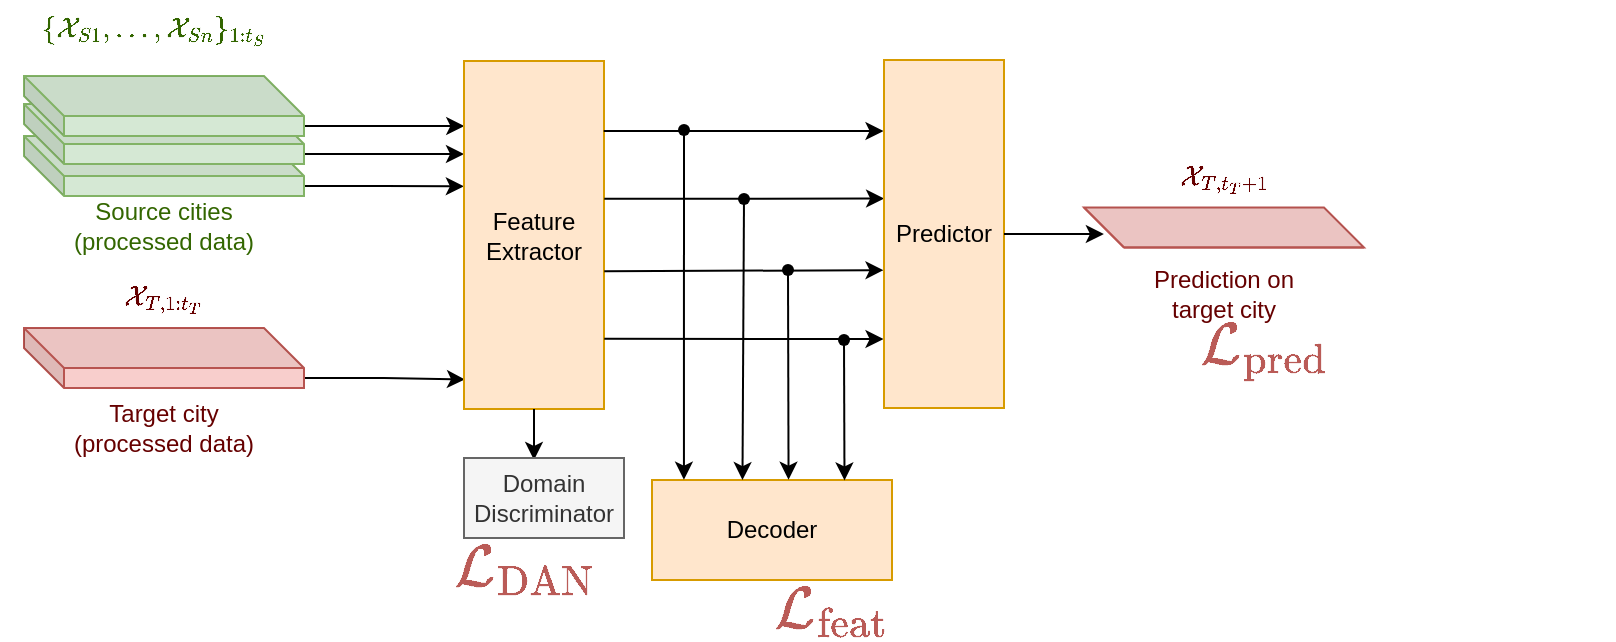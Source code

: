 <mxfile version="22.1.16" type="device">
  <diagram name="Página-1" id="7x2fmesRiPZ4M0jJuliP">
    <mxGraphModel dx="1267" dy="708" grid="1" gridSize="10" guides="1" tooltips="1" connect="1" arrows="1" fold="1" page="1" pageScale="1" pageWidth="827" pageHeight="1169" math="1" shadow="0">
      <root>
        <mxCell id="0" />
        <mxCell id="1" parent="0" />
        <mxCell id="LxAOdA9R8CcLWUHo1WCZ-18" style="edgeStyle=orthogonalEdgeStyle;rounded=0;orthogonalLoop=1;jettySize=auto;html=1;exitX=0;exitY=0;exitDx=140;exitDy=25;exitPerimeter=0;entryX=-0.001;entryY=0.36;entryDx=0;entryDy=0;entryPerimeter=0;" parent="1" source="LxAOdA9R8CcLWUHo1WCZ-1" target="LxAOdA9R8CcLWUHo1WCZ-15" edge="1">
          <mxGeometry relative="1" as="geometry">
            <mxPoint x="260" y="155" as="targetPoint" />
          </mxGeometry>
        </mxCell>
        <mxCell id="LxAOdA9R8CcLWUHo1WCZ-1" value="" style="shape=cube;whiteSpace=wrap;html=1;boundedLbl=1;backgroundOutline=1;darkOpacity=0.05;darkOpacity2=0.1;fillColor=#d5e8d4;strokeColor=#82b366;" parent="1" vertex="1">
          <mxGeometry x="40" y="108" width="140" height="30" as="geometry" />
        </mxCell>
        <mxCell id="LxAOdA9R8CcLWUHo1WCZ-21" style="edgeStyle=orthogonalEdgeStyle;rounded=0;orthogonalLoop=1;jettySize=auto;html=1;exitX=0;exitY=0;exitDx=140;exitDy=25;exitPerimeter=0;entryX=0;entryY=0.5;entryDx=0;entryDy=0;" parent="1" source="LxAOdA9R8CcLWUHo1WCZ-2" edge="1">
          <mxGeometry relative="1" as="geometry">
            <mxPoint x="260" y="117" as="targetPoint" />
          </mxGeometry>
        </mxCell>
        <mxCell id="LxAOdA9R8CcLWUHo1WCZ-2" value="" style="shape=cube;whiteSpace=wrap;html=1;boundedLbl=1;backgroundOutline=1;darkOpacity=0.05;darkOpacity2=0.1;fillColor=#d5e8d4;strokeColor=#82b366;" parent="1" vertex="1">
          <mxGeometry x="40" y="92" width="140" height="30" as="geometry" />
        </mxCell>
        <mxCell id="LxAOdA9R8CcLWUHo1WCZ-16" style="edgeStyle=orthogonalEdgeStyle;rounded=0;orthogonalLoop=1;jettySize=auto;html=1;exitX=0;exitY=0;exitDx=140;exitDy=25;exitPerimeter=0;entryX=0.002;entryY=0.187;entryDx=0;entryDy=0;entryPerimeter=0;" parent="1" source="LxAOdA9R8CcLWUHo1WCZ-3" target="LxAOdA9R8CcLWUHo1WCZ-15" edge="1">
          <mxGeometry relative="1" as="geometry">
            <mxPoint x="260" y="79" as="targetPoint" />
          </mxGeometry>
        </mxCell>
        <mxCell id="LxAOdA9R8CcLWUHo1WCZ-3" value="" style="shape=cube;whiteSpace=wrap;html=1;boundedLbl=1;backgroundOutline=1;darkOpacity=0.05;darkOpacity2=0.1;fillColor=#d5e8d4;strokeColor=#82b366;" parent="1" vertex="1">
          <mxGeometry x="40" y="78" width="140" height="30" as="geometry" />
        </mxCell>
        <mxCell id="LxAOdA9R8CcLWUHo1WCZ-4" value="Source cities&lt;br&gt;(processed data)" style="text;html=1;strokeColor=none;fillColor=none;align=center;verticalAlign=middle;whiteSpace=wrap;rounded=0;fontColor=#336600;" parent="1" vertex="1">
          <mxGeometry x="55" y="138" width="110" height="30" as="geometry" />
        </mxCell>
        <mxCell id="LxAOdA9R8CcLWUHo1WCZ-19" style="edgeStyle=orthogonalEdgeStyle;rounded=0;orthogonalLoop=1;jettySize=auto;html=1;exitX=0;exitY=0;exitDx=140;exitDy=25;exitPerimeter=0;entryX=0.007;entryY=0.915;entryDx=0;entryDy=0;entryPerimeter=0;" parent="1" source="LxAOdA9R8CcLWUHo1WCZ-9" target="LxAOdA9R8CcLWUHo1WCZ-15" edge="1">
          <mxGeometry relative="1" as="geometry" />
        </mxCell>
        <mxCell id="LxAOdA9R8CcLWUHo1WCZ-9" value="" style="shape=cube;whiteSpace=wrap;html=1;boundedLbl=1;backgroundOutline=1;darkOpacity=0.05;darkOpacity2=0.1;fillColor=#f8cecc;strokeColor=#b85450;" parent="1" vertex="1">
          <mxGeometry x="40" y="204" width="140" height="30" as="geometry" />
        </mxCell>
        <mxCell id="LxAOdA9R8CcLWUHo1WCZ-10" value="Target city&lt;br&gt;(processed data)" style="text;html=1;strokeColor=none;fillColor=none;align=center;verticalAlign=middle;whiteSpace=wrap;rounded=0;fontColor=#660000;" parent="1" vertex="1">
          <mxGeometry x="55" y="239" width="110" height="30" as="geometry" />
        </mxCell>
        <mxCell id="LxAOdA9R8CcLWUHo1WCZ-15" value="Feature &lt;br&gt;Extractor" style="rounded=0;whiteSpace=wrap;html=1;fillColor=#ffe6cc;strokeColor=#d79b00;" parent="1" vertex="1">
          <mxGeometry x="260" y="70.5" width="70" height="174" as="geometry" />
        </mxCell>
        <mxCell id="LxAOdA9R8CcLWUHo1WCZ-112" value="$$\mathcal{X}_{T, 1:t_T}$$" style="text;html=1;strokeColor=none;fillColor=none;align=center;verticalAlign=middle;whiteSpace=wrap;rounded=0;fontColor=#660000;" parent="1" vertex="1">
          <mxGeometry x="80" y="174" width="60" height="30" as="geometry" />
        </mxCell>
        <mxCell id="LxAOdA9R8CcLWUHo1WCZ-115" value="$$ \{\mathcal{X}_{S1}, ..., \mathcal{X}_{Sn}\}_{1:t_S}$$" style="text;html=1;strokeColor=none;fillColor=none;align=center;verticalAlign=middle;whiteSpace=wrap;rounded=0;fontColor=#336600;" parent="1" vertex="1">
          <mxGeometry x="50" y="40" width="110" height="30" as="geometry" />
        </mxCell>
        <mxCell id="sxZxfcBBlLXNjxz-TaKH-1" value="" style="shape=cube;whiteSpace=wrap;html=1;boundedLbl=1;backgroundOutline=1;darkOpacity=0.05;darkOpacity2=0.1;fillColor=#f8cecc;strokeColor=#b85450;" parent="1" vertex="1">
          <mxGeometry x="570" y="143.75" width="140" height="20" as="geometry" />
        </mxCell>
        <mxCell id="sxZxfcBBlLXNjxz-TaKH-2" value="Prediction on target city" style="text;html=1;strokeColor=none;fillColor=none;align=center;verticalAlign=middle;whiteSpace=wrap;rounded=0;fontColor=#660000;" parent="1" vertex="1">
          <mxGeometry x="595" y="172" width="90" height="30" as="geometry" />
        </mxCell>
        <mxCell id="sxZxfcBBlLXNjxz-TaKH-3" value="$$\mathcal{X}_{T, t_T+1}$$" style="text;html=1;strokeColor=none;fillColor=none;align=center;verticalAlign=middle;whiteSpace=wrap;rounded=0;fontColor=#660000;" parent="1" vertex="1">
          <mxGeometry x="610" y="114" width="60" height="30" as="geometry" />
        </mxCell>
        <mxCell id="6yX8p0fEQagD2ALPLdG7-7" value="$$\mathcal{L}_{\text{feat}}$$" style="text;html=1;align=center;verticalAlign=middle;whiteSpace=wrap;rounded=0;fontColor=#ba5b57;fontSize=25;" parent="1" vertex="1">
          <mxGeometry x="414" y="330" width="60" height="30" as="geometry" />
        </mxCell>
        <mxCell id="6yX8p0fEQagD2ALPLdG7-8" value="" style="endArrow=classic;html=1;rounded=0;entryX=-0.004;entryY=0.204;entryDx=0;entryDy=0;entryPerimeter=0;exitX=0.998;exitY=0.201;exitDx=0;exitDy=0;exitPerimeter=0;" parent="1" source="LxAOdA9R8CcLWUHo1WCZ-15" target="j_N0aDfHl6tnnaVdh9fi-17" edge="1">
          <mxGeometry width="50" height="50" relative="1" as="geometry">
            <mxPoint x="330" y="80.5" as="sourcePoint" />
            <mxPoint x="471.1" y="80.724" as="targetPoint" />
          </mxGeometry>
        </mxCell>
        <mxCell id="6yX8p0fEQagD2ALPLdG7-9" value="" style="endArrow=classic;html=1;rounded=0;exitX=1.002;exitY=0.396;exitDx=0;exitDy=0;entryX=0.001;entryY=0.398;entryDx=0;entryDy=0;entryPerimeter=0;exitPerimeter=0;" parent="1" source="LxAOdA9R8CcLWUHo1WCZ-15" target="j_N0aDfHl6tnnaVdh9fi-17" edge="1">
          <mxGeometry width="50" height="50" relative="1" as="geometry">
            <mxPoint x="330" y="118.5" as="sourcePoint" />
            <mxPoint x="470.2" y="120.341" as="targetPoint" />
          </mxGeometry>
        </mxCell>
        <mxCell id="6yX8p0fEQagD2ALPLdG7-10" value="" style="endArrow=classic;html=1;rounded=0;exitX=1.002;exitY=0.604;exitDx=0;exitDy=0;entryX=-0.004;entryY=0.604;entryDx=0;entryDy=0;exitPerimeter=0;entryPerimeter=0;" parent="1" source="LxAOdA9R8CcLWUHo1WCZ-15" target="j_N0aDfHl6tnnaVdh9fi-17" edge="1">
          <mxGeometry width="50" height="50" relative="1" as="geometry">
            <mxPoint x="330" y="155.5" as="sourcePoint" />
            <mxPoint x="470.8" y="156.325" as="targetPoint" />
          </mxGeometry>
        </mxCell>
        <mxCell id="6yX8p0fEQagD2ALPLdG7-11" value="" style="endArrow=classic;html=1;rounded=0;exitX=1.002;exitY=0.798;exitDx=0;exitDy=0;entryX=-0.004;entryY=0.802;entryDx=0;entryDy=0;entryPerimeter=0;exitPerimeter=0;" parent="1" source="LxAOdA9R8CcLWUHo1WCZ-15" target="j_N0aDfHl6tnnaVdh9fi-17" edge="1">
          <mxGeometry width="50" height="50" relative="1" as="geometry">
            <mxPoint x="330" y="229.5" as="sourcePoint" />
            <mxPoint x="470.3" y="230.369" as="targetPoint" />
          </mxGeometry>
        </mxCell>
        <mxCell id="6yX8p0fEQagD2ALPLdG7-15" value="" style="shape=waypoint;sketch=0;fillStyle=solid;size=6;pointerEvents=1;points=[];fillColor=none;resizable=0;rotatable=0;perimeter=centerPerimeter;snapToPoint=1;" parent="1" vertex="1">
          <mxGeometry x="360" y="95" width="20" height="20" as="geometry" />
        </mxCell>
        <mxCell id="6yX8p0fEQagD2ALPLdG7-16" value="" style="shape=waypoint;sketch=0;fillStyle=solid;size=6;pointerEvents=1;points=[];fillColor=none;resizable=0;rotatable=0;perimeter=centerPerimeter;snapToPoint=1;" parent="1" vertex="1">
          <mxGeometry x="390" y="129.5" width="20" height="20" as="geometry" />
        </mxCell>
        <mxCell id="6yX8p0fEQagD2ALPLdG7-17" value="" style="shape=waypoint;sketch=0;fillStyle=solid;size=6;pointerEvents=1;points=[];fillColor=none;resizable=0;rotatable=0;perimeter=centerPerimeter;snapToPoint=1;" parent="1" vertex="1">
          <mxGeometry x="412" y="165" width="20" height="20" as="geometry" />
        </mxCell>
        <mxCell id="6yX8p0fEQagD2ALPLdG7-23" value="" style="shape=waypoint;sketch=0;fillStyle=solid;size=6;pointerEvents=1;points=[];fillColor=none;resizable=0;rotatable=0;perimeter=centerPerimeter;snapToPoint=1;" parent="1" vertex="1">
          <mxGeometry x="440" y="200" width="20" height="20" as="geometry" />
        </mxCell>
        <mxCell id="6yX8p0fEQagD2ALPLdG7-39" value="&lt;font style=&quot;font-size: 25px;&quot;&gt;$$\mathcal{L}_{\text{pred}}$$&lt;/font&gt;" style="text;strokeColor=none;fillColor=none;html=1;fontSize=25;fontStyle=1;verticalAlign=middle;align=center;fontColor=#ba5b57;" parent="1" vertex="1">
          <mxGeometry x="610" y="194" width="100" height="40" as="geometry" />
        </mxCell>
        <mxCell id="j_N0aDfHl6tnnaVdh9fi-17" value="Predictor" style="rounded=0;whiteSpace=wrap;html=1;fillColor=#ffe6cc;strokeColor=#d79b00;" parent="1" vertex="1">
          <mxGeometry x="470" y="70" width="60" height="174" as="geometry" />
        </mxCell>
        <mxCell id="j_N0aDfHl6tnnaVdh9fi-19" style="edgeStyle=orthogonalEdgeStyle;rounded=0;orthogonalLoop=1;jettySize=auto;html=1;exitX=1;exitY=0.5;exitDx=0;exitDy=0;entryX=0.071;entryY=0.664;entryDx=0;entryDy=0;entryPerimeter=0;" parent="1" source="j_N0aDfHl6tnnaVdh9fi-17" target="sxZxfcBBlLXNjxz-TaKH-1" edge="1">
          <mxGeometry relative="1" as="geometry" />
        </mxCell>
        <mxCell id="ibzIA4ReoCRqNx5BOXAe-2" value="" style="endArrow=classic;html=1;rounded=0;exitX=0.5;exitY=1;exitDx=0;exitDy=0;" parent="1" source="LxAOdA9R8CcLWUHo1WCZ-15" edge="1">
          <mxGeometry width="50" height="50" relative="1" as="geometry">
            <mxPoint x="350" y="310" as="sourcePoint" />
            <mxPoint x="295" y="270" as="targetPoint" />
          </mxGeometry>
        </mxCell>
        <mxCell id="ibzIA4ReoCRqNx5BOXAe-3" value="Domain &lt;br&gt;Discriminator" style="rounded=0;whiteSpace=wrap;html=1;fillColor=#f5f5f5;fontColor=#333333;strokeColor=#666666;" parent="1" vertex="1">
          <mxGeometry x="260" y="269" width="80" height="40" as="geometry" />
        </mxCell>
        <mxCell id="ibzIA4ReoCRqNx5BOXAe-4" value="$$\mathcal{L}_{\text{DAN}}$$" style="text;html=1;align=center;verticalAlign=middle;whiteSpace=wrap;rounded=0;fontColor=#ba5b57;fontSize=25;" parent="1" vertex="1">
          <mxGeometry x="260" y="309" width="60" height="30" as="geometry" />
        </mxCell>
        <mxCell id="ibzIA4ReoCRqNx5BOXAe-5" value="Decoder" style="rounded=0;whiteSpace=wrap;html=1;fillColor=#ffe6cc;strokeColor=#d79b00;" parent="1" vertex="1">
          <mxGeometry x="354" y="280" width="120" height="50" as="geometry" />
        </mxCell>
        <mxCell id="ibzIA4ReoCRqNx5BOXAe-6" value="" style="endArrow=classic;html=1;rounded=0;entryX=0.802;entryY=0.004;entryDx=0;entryDy=0;entryPerimeter=0;" parent="1" source="6yX8p0fEQagD2ALPLdG7-23" target="ibzIA4ReoCRqNx5BOXAe-5" edge="1">
          <mxGeometry width="50" height="50" relative="1" as="geometry">
            <mxPoint x="460" y="350" as="sourcePoint" />
            <mxPoint x="450" y="400" as="targetPoint" />
          </mxGeometry>
        </mxCell>
        <mxCell id="ibzIA4ReoCRqNx5BOXAe-7" value="" style="endArrow=classic;html=1;rounded=0;entryX=0.569;entryY=-0.003;entryDx=0;entryDy=0;entryPerimeter=0;" parent="1" source="6yX8p0fEQagD2ALPLdG7-17" target="ibzIA4ReoCRqNx5BOXAe-5" edge="1">
          <mxGeometry width="50" height="50" relative="1" as="geometry">
            <mxPoint x="421.83" y="210" as="sourcePoint" />
            <mxPoint x="421.83" y="400" as="targetPoint" />
          </mxGeometry>
        </mxCell>
        <mxCell id="ibzIA4ReoCRqNx5BOXAe-8" value="" style="endArrow=classic;html=1;rounded=0;entryX=0.377;entryY=0.001;entryDx=0;entryDy=0;entryPerimeter=0;" parent="1" source="6yX8p0fEQagD2ALPLdG7-16" target="ibzIA4ReoCRqNx5BOXAe-5" edge="1">
          <mxGeometry width="50" height="50" relative="1" as="geometry">
            <mxPoint x="400" y="176.5" as="sourcePoint" />
            <mxPoint x="399.83" y="401.5" as="targetPoint" />
          </mxGeometry>
        </mxCell>
        <mxCell id="ibzIA4ReoCRqNx5BOXAe-9" value="" style="endArrow=classic;html=1;rounded=0;entryX=0.133;entryY=-0.003;entryDx=0;entryDy=0;entryPerimeter=0;" parent="1" source="6yX8p0fEQagD2ALPLdG7-15" target="ibzIA4ReoCRqNx5BOXAe-5" edge="1">
          <mxGeometry width="50" height="50" relative="1" as="geometry">
            <mxPoint x="370" y="138.5" as="sourcePoint" />
            <mxPoint x="369.83" y="400" as="targetPoint" />
          </mxGeometry>
        </mxCell>
      </root>
    </mxGraphModel>
  </diagram>
</mxfile>
